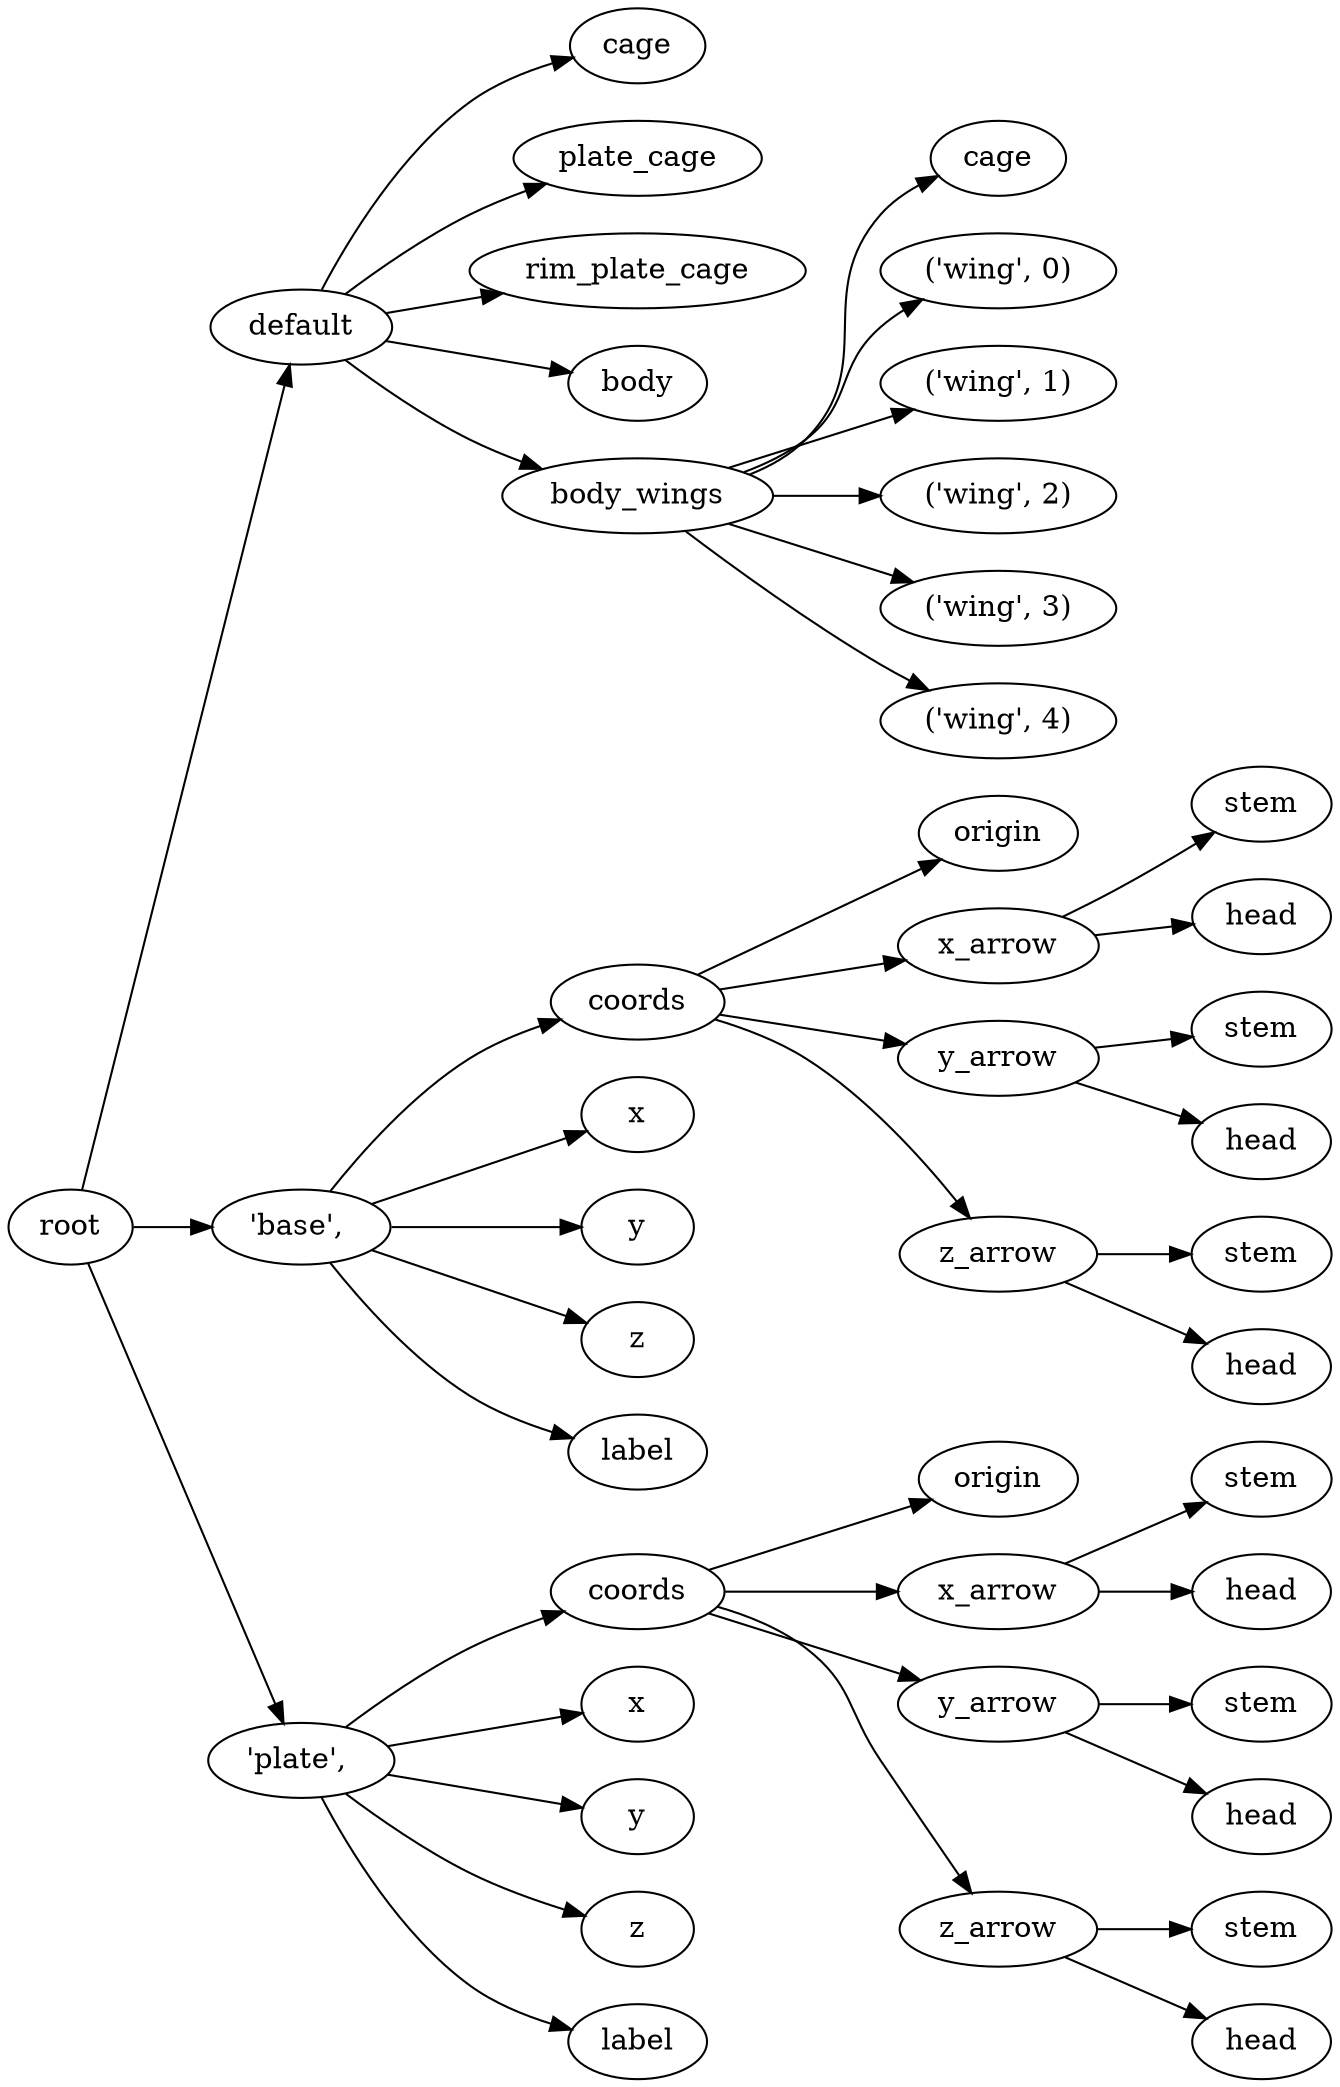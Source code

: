 digraph default {
	graph [rankdir=LR]
	root_64 [label=root href="javascript:s=&quot;\(\)\nNone&quot;; console.log(s); alert(s);"]
	default_65 [label=default href="javascript:s=&quot;\(&#x27;default&#x27;,\)\nButtonBody&quot;; console.log(s); alert(s);" tooltip=ButtonBody]
	cage_66 [label=cage href="javascript:s=&quot;\(&#x27;default&#x27;,\ &#x27;cage&#x27;\)\nCylinder&quot;; console.log(s); alert(s);" tooltip=Cylinder]
	plate_cage_67 [label=plate_cage href="javascript:s=&quot;\(&#x27;default&#x27;,\ &#x27;plate_cage&#x27;\)\nCylinder&quot;; console.log(s); alert(s);" tooltip=Cylinder]
	rim_plate_cage_68 [label=rim_plate_cage href="javascript:s=&quot;\(&#x27;default&#x27;,\ &#x27;rim_plate_cage&#x27;\)\nCylinder&quot;; console.log(s); alert(s);" tooltip=Cylinder]
	body_69 [label=body href="javascript:s=&quot;\(&#x27;default&#x27;,\ &#x27;body&#x27;\)\nRotateExtrude&quot;; console.log(s); alert(s);" tooltip=RotateExtrude]
	body_wings_70 [label=body_wings href="javascript:s=&quot;\(&#x27;default&#x27;,\ &#x27;body_wings&#x27;\)\nButtonWings&quot;; console.log(s); alert(s);" tooltip=ButtonWings]
	cage_71 [label=cage href="javascript:s=&quot;\(&#x27;default&#x27;,\ &#x27;body_wings&#x27;,\ &#x27;cage&#x27;\)\nCylinder&quot;; console.log(s); alert(s);" tooltip=Cylinder]
	wing_72 [label="\('wing',\ 0\)" href="javascript:s=&quot;\(&#x27;default&#x27;,\ &#x27;body_wings&#x27;,\ \(&#x27;wing&#x27;,\ 0\)\)\nRotateExtrude&quot;; console.log(s); alert(s);" tooltip=RotateExtrude]
	wing_73 [label="\('wing',\ 1\)" href="javascript:s=&quot;\(&#x27;default&#x27;,\ &#x27;body_wings&#x27;,\ \(&#x27;wing&#x27;,\ 1\)\)\nRotateExtrude&quot;; console.log(s); alert(s);" tooltip=RotateExtrude]
	wing_74 [label="\('wing',\ 2\)" href="javascript:s=&quot;\(&#x27;default&#x27;,\ &#x27;body_wings&#x27;,\ \(&#x27;wing&#x27;,\ 2\)\)\nRotateExtrude&quot;; console.log(s); alert(s);" tooltip=RotateExtrude]
	wing_75 [label="\('wing',\ 3\)" href="javascript:s=&quot;\(&#x27;default&#x27;,\ &#x27;body_wings&#x27;,\ \(&#x27;wing&#x27;,\ 3\)\)\nRotateExtrude&quot;; console.log(s); alert(s);" tooltip=RotateExtrude]
	wing_76 [label="\('wing',\ 4\)" href="javascript:s=&quot;\(&#x27;default&#x27;,\ &#x27;body_wings&#x27;,\ \(&#x27;wing&#x27;,\ 4\)\)\nRotateExtrude&quot;; console.log(s); alert(s);" tooltip=RotateExtrude]
	77 [label="'base',\ " href="javascript:s=&quot;\(&quot;&#x27;base&#x27;,\ &quot;,\)\nAnnotatedCoordinates&quot;; console.log(s); alert(s);" tooltip=AnnotatedCoordinates]
	coords_78 [label=coords href="javascript:s=&quot;\(&quot;&#x27;base&#x27;,\ &quot;,\ &#x27;coords&#x27;\)\nCoordinates&quot;; console.log(s); alert(s);" tooltip=Coordinates]
	origin_79 [label=origin href="javascript:s=&quot;\(&quot;&#x27;base&#x27;,\ &quot;,\ &#x27;coords&#x27;,\ &#x27;origin&#x27;\)\nCoordinatesCage&quot;; console.log(s); alert(s);" tooltip=CoordinatesCage]
	x_arrow_80 [label=x_arrow href="javascript:s=&quot;\(&quot;&#x27;base&#x27;,\ &quot;,\ &#x27;coords&#x27;,\ &#x27;x_arrow&#x27;\)\nArrow&quot;; console.log(s); alert(s);" tooltip=Arrow]
	stem_81 [label=stem href="javascript:s=&quot;\(&quot;&#x27;base&#x27;,\ &quot;,\ &#x27;coords&#x27;,\ &#x27;x_arrow&#x27;,\ &#x27;stem&#x27;\)\nCone&quot;; console.log(s); alert(s);" tooltip=Cone]
	head_82 [label=head href="javascript:s=&quot;\(&quot;&#x27;base&#x27;,\ &quot;,\ &#x27;coords&#x27;,\ &#x27;x_arrow&#x27;,\ &#x27;head&#x27;\)\nCone&quot;; console.log(s); alert(s);" tooltip=Cone]
	y_arrow_83 [label=y_arrow href="javascript:s=&quot;\(&quot;&#x27;base&#x27;,\ &quot;,\ &#x27;coords&#x27;,\ &#x27;y_arrow&#x27;\)\nArrow&quot;; console.log(s); alert(s);" tooltip=Arrow]
	stem_84 [label=stem href="javascript:s=&quot;\(&quot;&#x27;base&#x27;,\ &quot;,\ &#x27;coords&#x27;,\ &#x27;y_arrow&#x27;,\ &#x27;stem&#x27;\)\nCone&quot;; console.log(s); alert(s);" tooltip=Cone]
	head_85 [label=head href="javascript:s=&quot;\(&quot;&#x27;base&#x27;,\ &quot;,\ &#x27;coords&#x27;,\ &#x27;y_arrow&#x27;,\ &#x27;head&#x27;\)\nCone&quot;; console.log(s); alert(s);" tooltip=Cone]
	z_arrow_86 [label=z_arrow href="javascript:s=&quot;\(&quot;&#x27;base&#x27;,\ &quot;,\ &#x27;coords&#x27;,\ &#x27;z_arrow&#x27;\)\nArrow&quot;; console.log(s); alert(s);" tooltip=Arrow]
	stem_87 [label=stem href="javascript:s=&quot;\(&quot;&#x27;base&#x27;,\ &quot;,\ &#x27;coords&#x27;,\ &#x27;z_arrow&#x27;,\ &#x27;stem&#x27;\)\nCone&quot;; console.log(s); alert(s);" tooltip=Cone]
	head_88 [label=head href="javascript:s=&quot;\(&quot;&#x27;base&#x27;,\ &quot;,\ &#x27;coords&#x27;,\ &#x27;z_arrow&#x27;,\ &#x27;head&#x27;\)\nCone&quot;; console.log(s); alert(s);" tooltip=Cone]
	x_89 [label=x href="javascript:s=&quot;\(&quot;&#x27;base&#x27;,\ &quot;,\ &#x27;x&#x27;\)\nText&quot;; console.log(s); alert(s);" tooltip=Text]
	y_90 [label=y href="javascript:s=&quot;\(&quot;&#x27;base&#x27;,\ &quot;,\ &#x27;y&#x27;\)\nText&quot;; console.log(s); alert(s);" tooltip=Text]
	z_91 [label=z href="javascript:s=&quot;\(&quot;&#x27;base&#x27;,\ &quot;,\ &#x27;z&#x27;\)\nText&quot;; console.log(s); alert(s);" tooltip=Text]
	label_92 [label=label href="javascript:s=&quot;\(&quot;&#x27;base&#x27;,\ &quot;,\ &#x27;label&#x27;\)\nText&quot;; console.log(s); alert(s);" tooltip=Text]
	93 [label="'plate',\ " href="javascript:s=&quot;\(&quot;&#x27;plate&#x27;,\ &quot;,\)\nAnnotatedCoordinates&quot;; console.log(s); alert(s);" tooltip=AnnotatedCoordinates]
	coords_94 [label=coords href="javascript:s=&quot;\(&quot;&#x27;plate&#x27;,\ &quot;,\ &#x27;coords&#x27;\)\nCoordinates&quot;; console.log(s); alert(s);" tooltip=Coordinates]
	origin_95 [label=origin href="javascript:s=&quot;\(&quot;&#x27;plate&#x27;,\ &quot;,\ &#x27;coords&#x27;,\ &#x27;origin&#x27;\)\nCoordinatesCage&quot;; console.log(s); alert(s);" tooltip=CoordinatesCage]
	x_arrow_96 [label=x_arrow href="javascript:s=&quot;\(&quot;&#x27;plate&#x27;,\ &quot;,\ &#x27;coords&#x27;,\ &#x27;x_arrow&#x27;\)\nArrow&quot;; console.log(s); alert(s);" tooltip=Arrow]
	stem_97 [label=stem href="javascript:s=&quot;\(&quot;&#x27;plate&#x27;,\ &quot;,\ &#x27;coords&#x27;,\ &#x27;x_arrow&#x27;,\ &#x27;stem&#x27;\)\nCone&quot;; console.log(s); alert(s);" tooltip=Cone]
	head_98 [label=head href="javascript:s=&quot;\(&quot;&#x27;plate&#x27;,\ &quot;,\ &#x27;coords&#x27;,\ &#x27;x_arrow&#x27;,\ &#x27;head&#x27;\)\nCone&quot;; console.log(s); alert(s);" tooltip=Cone]
	y_arrow_99 [label=y_arrow href="javascript:s=&quot;\(&quot;&#x27;plate&#x27;,\ &quot;,\ &#x27;coords&#x27;,\ &#x27;y_arrow&#x27;\)\nArrow&quot;; console.log(s); alert(s);" tooltip=Arrow]
	stem_100 [label=stem href="javascript:s=&quot;\(&quot;&#x27;plate&#x27;,\ &quot;,\ &#x27;coords&#x27;,\ &#x27;y_arrow&#x27;,\ &#x27;stem&#x27;\)\nCone&quot;; console.log(s); alert(s);" tooltip=Cone]
	head_101 [label=head href="javascript:s=&quot;\(&quot;&#x27;plate&#x27;,\ &quot;,\ &#x27;coords&#x27;,\ &#x27;y_arrow&#x27;,\ &#x27;head&#x27;\)\nCone&quot;; console.log(s); alert(s);" tooltip=Cone]
	z_arrow_102 [label=z_arrow href="javascript:s=&quot;\(&quot;&#x27;plate&#x27;,\ &quot;,\ &#x27;coords&#x27;,\ &#x27;z_arrow&#x27;\)\nArrow&quot;; console.log(s); alert(s);" tooltip=Arrow]
	stem_103 [label=stem href="javascript:s=&quot;\(&quot;&#x27;plate&#x27;,\ &quot;,\ &#x27;coords&#x27;,\ &#x27;z_arrow&#x27;,\ &#x27;stem&#x27;\)\nCone&quot;; console.log(s); alert(s);" tooltip=Cone]
	head_104 [label=head href="javascript:s=&quot;\(&quot;&#x27;plate&#x27;,\ &quot;,\ &#x27;coords&#x27;,\ &#x27;z_arrow&#x27;,\ &#x27;head&#x27;\)\nCone&quot;; console.log(s); alert(s);" tooltip=Cone]
	x_105 [label=x href="javascript:s=&quot;\(&quot;&#x27;plate&#x27;,\ &quot;,\ &#x27;x&#x27;\)\nText&quot;; console.log(s); alert(s);" tooltip=Text]
	y_106 [label=y href="javascript:s=&quot;\(&quot;&#x27;plate&#x27;,\ &quot;,\ &#x27;y&#x27;\)\nText&quot;; console.log(s); alert(s);" tooltip=Text]
	z_107 [label=z href="javascript:s=&quot;\(&quot;&#x27;plate&#x27;,\ &quot;,\ &#x27;z&#x27;\)\nText&quot;; console.log(s); alert(s);" tooltip=Text]
	label_108 [label=label href="javascript:s=&quot;\(&quot;&#x27;plate&#x27;,\ &quot;,\ &#x27;label&#x27;\)\nText&quot;; console.log(s); alert(s);" tooltip=Text]
	root_64 -> default_65
	default_65 -> cage_66
	default_65 -> plate_cage_67
	default_65 -> rim_plate_cage_68
	default_65 -> body_69
	default_65 -> body_wings_70
	body_wings_70 -> cage_71
	body_wings_70 -> wing_72
	body_wings_70 -> wing_73
	body_wings_70 -> wing_74
	body_wings_70 -> wing_75
	body_wings_70 -> wing_76
	root_64 -> 77
	77 -> coords_78
	coords_78 -> origin_79
	coords_78 -> x_arrow_80
	x_arrow_80 -> stem_81
	x_arrow_80 -> head_82
	coords_78 -> y_arrow_83
	y_arrow_83 -> stem_84
	y_arrow_83 -> head_85
	coords_78 -> z_arrow_86
	z_arrow_86 -> stem_87
	z_arrow_86 -> head_88
	77 -> x_89
	77 -> y_90
	77 -> z_91
	77 -> label_92
	root_64 -> 93
	93 -> coords_94
	coords_94 -> origin_95
	coords_94 -> x_arrow_96
	x_arrow_96 -> stem_97
	x_arrow_96 -> head_98
	coords_94 -> y_arrow_99
	y_arrow_99 -> stem_100
	y_arrow_99 -> head_101
	coords_94 -> z_arrow_102
	z_arrow_102 -> stem_103
	z_arrow_102 -> head_104
	93 -> x_105
	93 -> y_106
	93 -> z_107
	93 -> label_108
}
